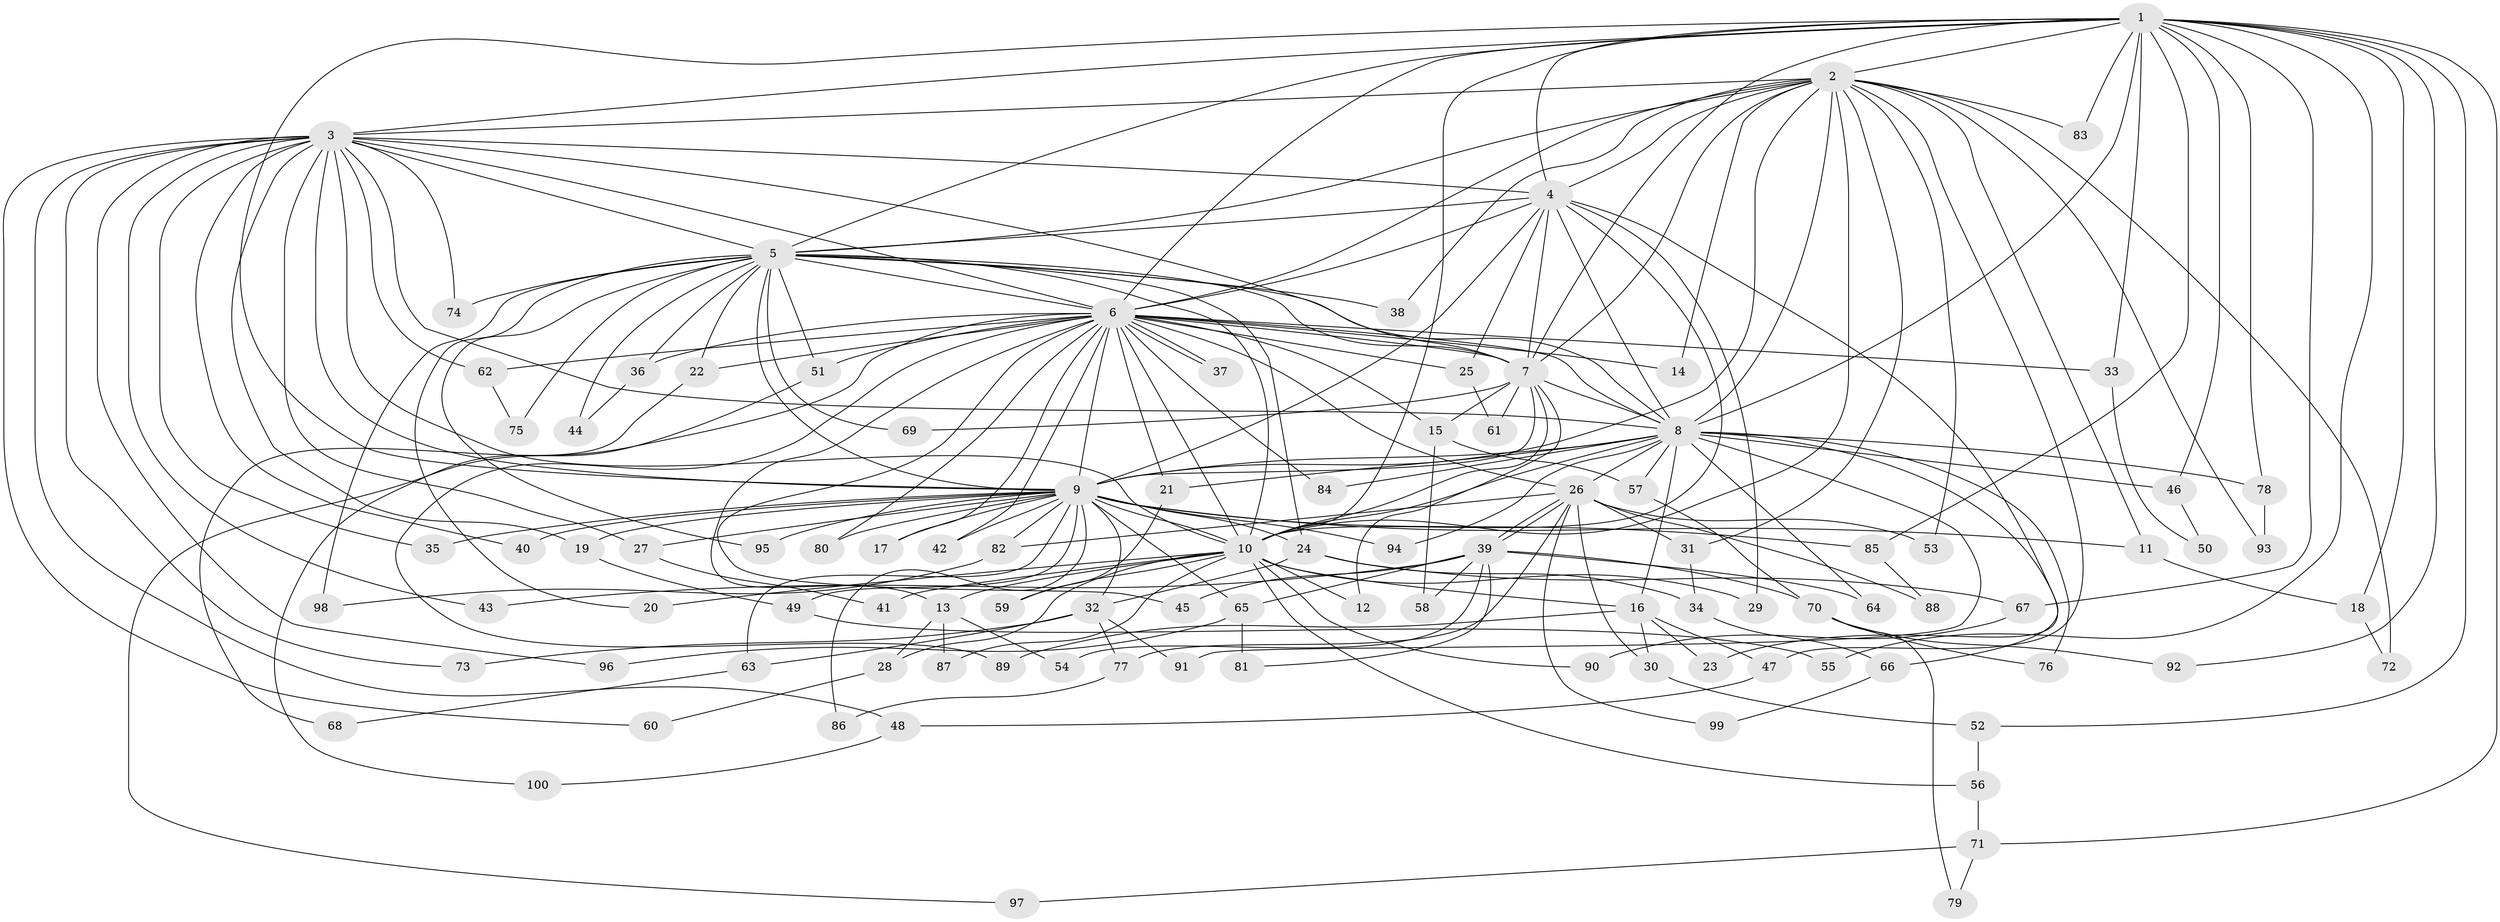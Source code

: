 // Generated by graph-tools (version 1.1) at 2025/38/02/21/25 10:38:53]
// undirected, 100 vertices, 225 edges
graph export_dot {
graph [start="1"]
  node [color=gray90,style=filled];
  1;
  2;
  3;
  4;
  5;
  6;
  7;
  8;
  9;
  10;
  11;
  12;
  13;
  14;
  15;
  16;
  17;
  18;
  19;
  20;
  21;
  22;
  23;
  24;
  25;
  26;
  27;
  28;
  29;
  30;
  31;
  32;
  33;
  34;
  35;
  36;
  37;
  38;
  39;
  40;
  41;
  42;
  43;
  44;
  45;
  46;
  47;
  48;
  49;
  50;
  51;
  52;
  53;
  54;
  55;
  56;
  57;
  58;
  59;
  60;
  61;
  62;
  63;
  64;
  65;
  66;
  67;
  68;
  69;
  70;
  71;
  72;
  73;
  74;
  75;
  76;
  77;
  78;
  79;
  80;
  81;
  82;
  83;
  84;
  85;
  86;
  87;
  88;
  89;
  90;
  91;
  92;
  93;
  94;
  95;
  96;
  97;
  98;
  99;
  100;
  1 -- 2;
  1 -- 3;
  1 -- 4;
  1 -- 5;
  1 -- 6;
  1 -- 7;
  1 -- 8;
  1 -- 9;
  1 -- 10;
  1 -- 18;
  1 -- 33;
  1 -- 46;
  1 -- 52;
  1 -- 55;
  1 -- 67;
  1 -- 71;
  1 -- 78;
  1 -- 83;
  1 -- 85;
  1 -- 92;
  2 -- 3;
  2 -- 4;
  2 -- 5;
  2 -- 6;
  2 -- 7;
  2 -- 8;
  2 -- 9;
  2 -- 10;
  2 -- 11;
  2 -- 14;
  2 -- 31;
  2 -- 38;
  2 -- 47;
  2 -- 53;
  2 -- 72;
  2 -- 83;
  2 -- 93;
  3 -- 4;
  3 -- 5;
  3 -- 6;
  3 -- 7;
  3 -- 8;
  3 -- 9;
  3 -- 10;
  3 -- 19;
  3 -- 27;
  3 -- 35;
  3 -- 40;
  3 -- 43;
  3 -- 48;
  3 -- 60;
  3 -- 62;
  3 -- 73;
  3 -- 74;
  3 -- 96;
  4 -- 5;
  4 -- 6;
  4 -- 7;
  4 -- 8;
  4 -- 9;
  4 -- 10;
  4 -- 23;
  4 -- 25;
  4 -- 29;
  5 -- 6;
  5 -- 7;
  5 -- 8;
  5 -- 9;
  5 -- 10;
  5 -- 20;
  5 -- 22;
  5 -- 24;
  5 -- 36;
  5 -- 38;
  5 -- 44;
  5 -- 51;
  5 -- 69;
  5 -- 74;
  5 -- 75;
  5 -- 95;
  5 -- 98;
  6 -- 7;
  6 -- 8;
  6 -- 9;
  6 -- 10;
  6 -- 13;
  6 -- 14;
  6 -- 15;
  6 -- 17;
  6 -- 21;
  6 -- 22;
  6 -- 25;
  6 -- 26;
  6 -- 33;
  6 -- 36;
  6 -- 37;
  6 -- 37;
  6 -- 42;
  6 -- 45;
  6 -- 51;
  6 -- 62;
  6 -- 80;
  6 -- 84;
  6 -- 89;
  6 -- 97;
  7 -- 8;
  7 -- 9;
  7 -- 10;
  7 -- 12;
  7 -- 15;
  7 -- 61;
  7 -- 69;
  8 -- 9;
  8 -- 10;
  8 -- 16;
  8 -- 21;
  8 -- 26;
  8 -- 46;
  8 -- 57;
  8 -- 64;
  8 -- 66;
  8 -- 76;
  8 -- 78;
  8 -- 84;
  8 -- 91;
  8 -- 94;
  9 -- 10;
  9 -- 11;
  9 -- 17;
  9 -- 19;
  9 -- 24;
  9 -- 27;
  9 -- 32;
  9 -- 35;
  9 -- 40;
  9 -- 42;
  9 -- 49;
  9 -- 63;
  9 -- 65;
  9 -- 80;
  9 -- 82;
  9 -- 85;
  9 -- 86;
  9 -- 94;
  9 -- 95;
  10 -- 12;
  10 -- 13;
  10 -- 16;
  10 -- 20;
  10 -- 28;
  10 -- 29;
  10 -- 41;
  10 -- 56;
  10 -- 59;
  10 -- 87;
  10 -- 90;
  11 -- 18;
  13 -- 28;
  13 -- 54;
  13 -- 87;
  15 -- 57;
  15 -- 58;
  16 -- 23;
  16 -- 30;
  16 -- 47;
  16 -- 89;
  18 -- 72;
  19 -- 49;
  21 -- 59;
  22 -- 68;
  24 -- 32;
  24 -- 34;
  24 -- 67;
  25 -- 61;
  26 -- 30;
  26 -- 31;
  26 -- 39;
  26 -- 39;
  26 -- 53;
  26 -- 77;
  26 -- 82;
  26 -- 88;
  26 -- 99;
  27 -- 41;
  28 -- 60;
  30 -- 52;
  31 -- 34;
  32 -- 63;
  32 -- 73;
  32 -- 77;
  32 -- 91;
  33 -- 50;
  34 -- 66;
  36 -- 44;
  39 -- 43;
  39 -- 45;
  39 -- 54;
  39 -- 58;
  39 -- 64;
  39 -- 65;
  39 -- 70;
  39 -- 81;
  46 -- 50;
  47 -- 48;
  48 -- 100;
  49 -- 55;
  51 -- 100;
  52 -- 56;
  56 -- 71;
  57 -- 70;
  62 -- 75;
  63 -- 68;
  65 -- 81;
  65 -- 96;
  66 -- 99;
  67 -- 90;
  70 -- 76;
  70 -- 79;
  70 -- 92;
  71 -- 79;
  71 -- 97;
  77 -- 86;
  78 -- 93;
  82 -- 98;
  85 -- 88;
}
